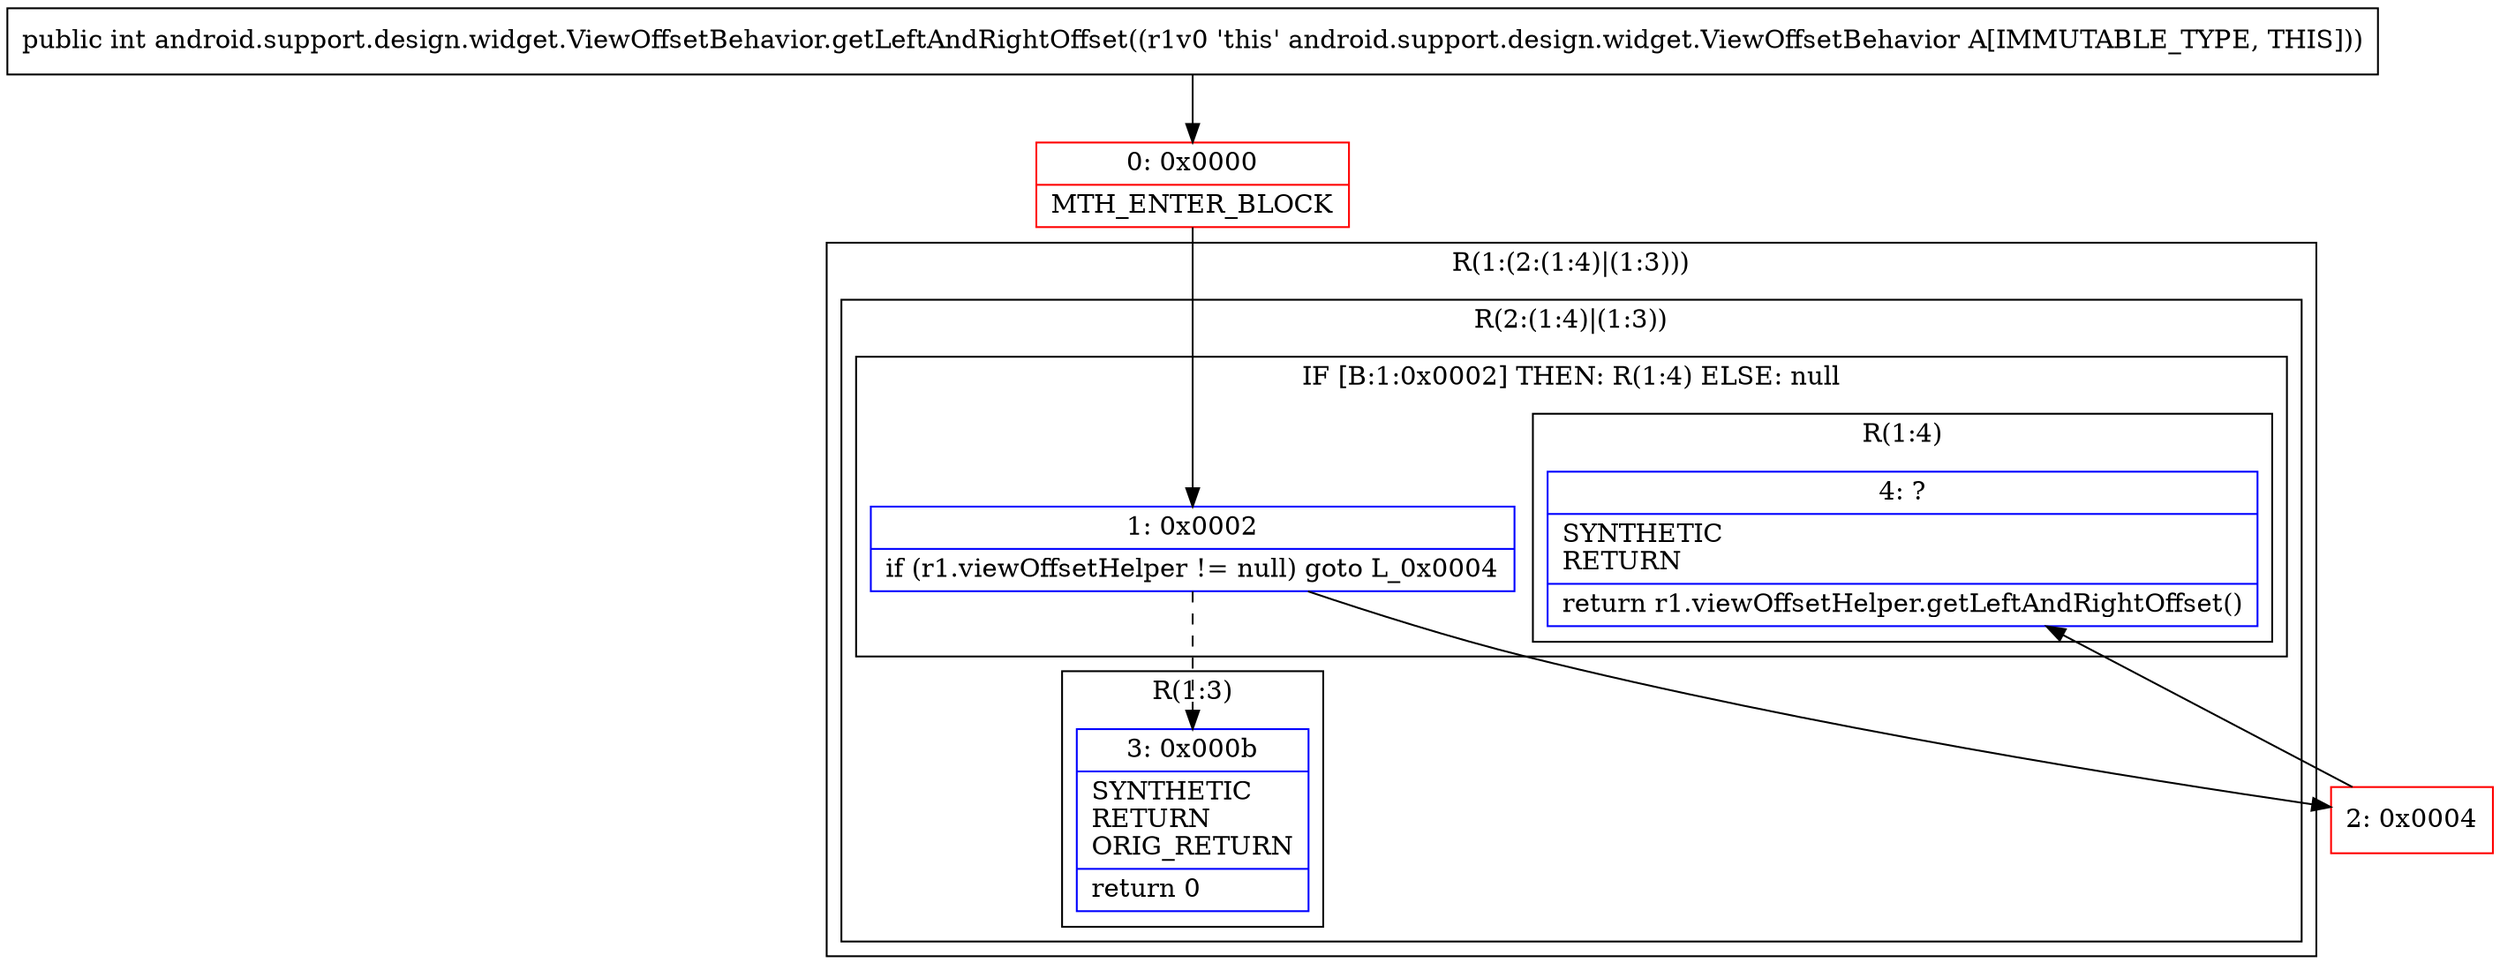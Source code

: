 digraph "CFG forandroid.support.design.widget.ViewOffsetBehavior.getLeftAndRightOffset()I" {
subgraph cluster_Region_309516692 {
label = "R(1:(2:(1:4)|(1:3)))";
node [shape=record,color=blue];
subgraph cluster_Region_1402511717 {
label = "R(2:(1:4)|(1:3))";
node [shape=record,color=blue];
subgraph cluster_IfRegion_1484032823 {
label = "IF [B:1:0x0002] THEN: R(1:4) ELSE: null";
node [shape=record,color=blue];
Node_1 [shape=record,label="{1\:\ 0x0002|if (r1.viewOffsetHelper != null) goto L_0x0004\l}"];
subgraph cluster_Region_1082265405 {
label = "R(1:4)";
node [shape=record,color=blue];
Node_4 [shape=record,label="{4\:\ ?|SYNTHETIC\lRETURN\l|return r1.viewOffsetHelper.getLeftAndRightOffset()\l}"];
}
}
subgraph cluster_Region_1144574144 {
label = "R(1:3)";
node [shape=record,color=blue];
Node_3 [shape=record,label="{3\:\ 0x000b|SYNTHETIC\lRETURN\lORIG_RETURN\l|return 0\l}"];
}
}
}
Node_0 [shape=record,color=red,label="{0\:\ 0x0000|MTH_ENTER_BLOCK\l}"];
Node_2 [shape=record,color=red,label="{2\:\ 0x0004}"];
MethodNode[shape=record,label="{public int android.support.design.widget.ViewOffsetBehavior.getLeftAndRightOffset((r1v0 'this' android.support.design.widget.ViewOffsetBehavior A[IMMUTABLE_TYPE, THIS])) }"];
MethodNode -> Node_0;
Node_1 -> Node_2;
Node_1 -> Node_3[style=dashed];
Node_0 -> Node_1;
Node_2 -> Node_4;
}

